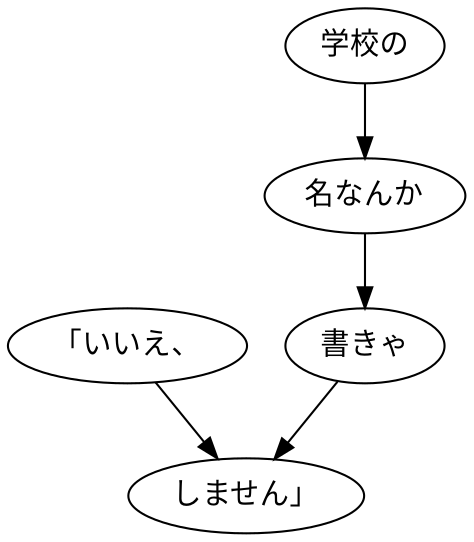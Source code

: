 digraph graph7322 {
	node0 [label="「いいえ、"];
	node1 [label="学校の"];
	node2 [label="名なんか"];
	node3 [label="書きゃ"];
	node4 [label="しません」"];
	node0 -> node4;
	node1 -> node2;
	node2 -> node3;
	node3 -> node4;
}
